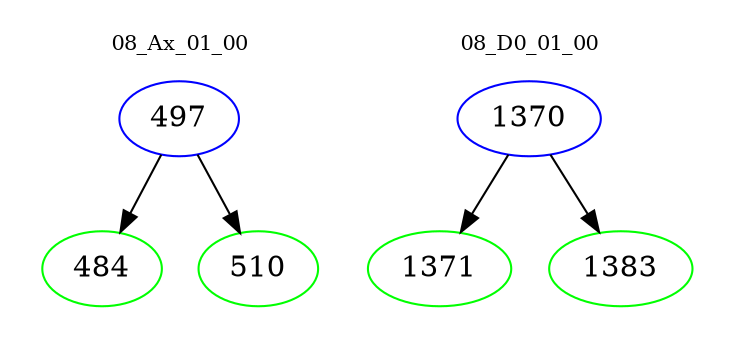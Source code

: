 digraph{
subgraph cluster_0 {
color = white
label = "08_Ax_01_00";
fontsize=10;
T0_497 [label="497", color="blue"]
T0_497 -> T0_484 [color="black"]
T0_484 [label="484", color="green"]
T0_497 -> T0_510 [color="black"]
T0_510 [label="510", color="green"]
}
subgraph cluster_1 {
color = white
label = "08_D0_01_00";
fontsize=10;
T1_1370 [label="1370", color="blue"]
T1_1370 -> T1_1371 [color="black"]
T1_1371 [label="1371", color="green"]
T1_1370 -> T1_1383 [color="black"]
T1_1383 [label="1383", color="green"]
}
}
